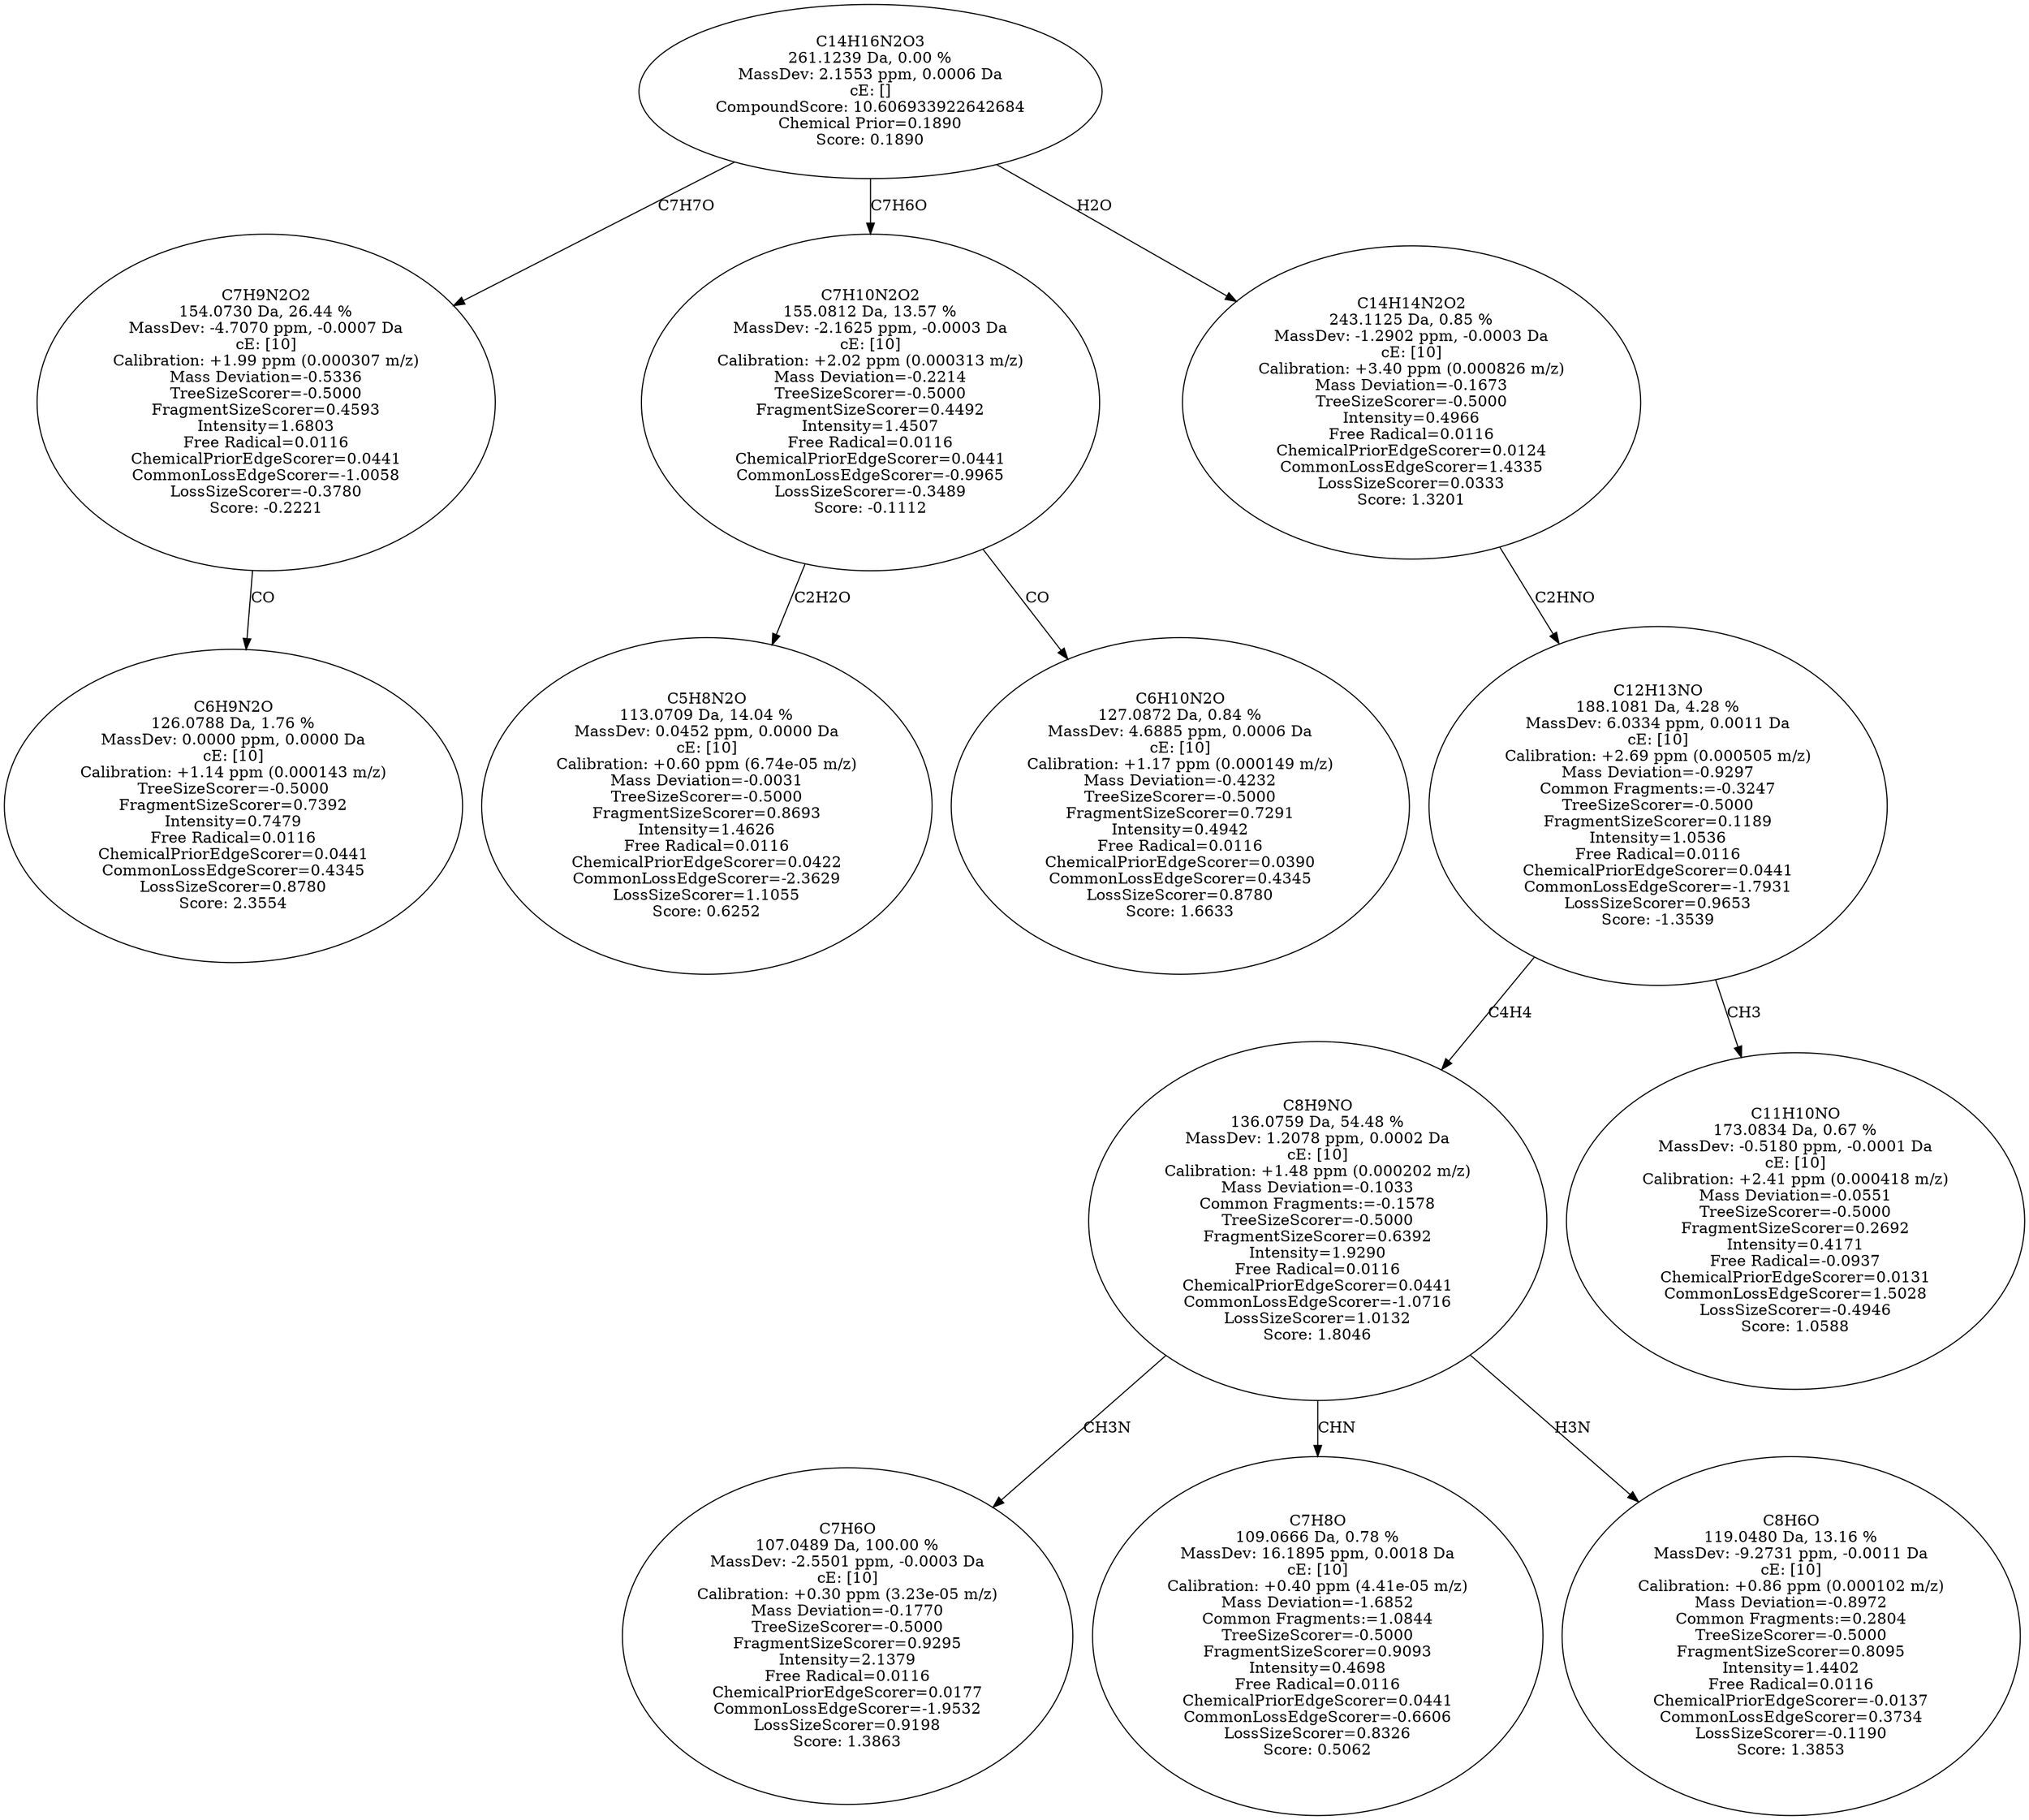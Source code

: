 strict digraph {
v1 [label="C6H9N2O\n126.0788 Da, 1.76 %\nMassDev: 0.0000 ppm, 0.0000 Da\ncE: [10]\nCalibration: +1.14 ppm (0.000143 m/z)\nTreeSizeScorer=-0.5000\nFragmentSizeScorer=0.7392\nIntensity=0.7479\nFree Radical=0.0116\nChemicalPriorEdgeScorer=0.0441\nCommonLossEdgeScorer=0.4345\nLossSizeScorer=0.8780\nScore: 2.3554"];
v2 [label="C7H9N2O2\n154.0730 Da, 26.44 %\nMassDev: -4.7070 ppm, -0.0007 Da\ncE: [10]\nCalibration: +1.99 ppm (0.000307 m/z)\nMass Deviation=-0.5336\nTreeSizeScorer=-0.5000\nFragmentSizeScorer=0.4593\nIntensity=1.6803\nFree Radical=0.0116\nChemicalPriorEdgeScorer=0.0441\nCommonLossEdgeScorer=-1.0058\nLossSizeScorer=-0.3780\nScore: -0.2221"];
v3 [label="C5H8N2O\n113.0709 Da, 14.04 %\nMassDev: 0.0452 ppm, 0.0000 Da\ncE: [10]\nCalibration: +0.60 ppm (6.74e-05 m/z)\nMass Deviation=-0.0031\nTreeSizeScorer=-0.5000\nFragmentSizeScorer=0.8693\nIntensity=1.4626\nFree Radical=0.0116\nChemicalPriorEdgeScorer=0.0422\nCommonLossEdgeScorer=-2.3629\nLossSizeScorer=1.1055\nScore: 0.6252"];
v4 [label="C6H10N2O\n127.0872 Da, 0.84 %\nMassDev: 4.6885 ppm, 0.0006 Da\ncE: [10]\nCalibration: +1.17 ppm (0.000149 m/z)\nMass Deviation=-0.4232\nTreeSizeScorer=-0.5000\nFragmentSizeScorer=0.7291\nIntensity=0.4942\nFree Radical=0.0116\nChemicalPriorEdgeScorer=0.0390\nCommonLossEdgeScorer=0.4345\nLossSizeScorer=0.8780\nScore: 1.6633"];
v5 [label="C7H10N2O2\n155.0812 Da, 13.57 %\nMassDev: -2.1625 ppm, -0.0003 Da\ncE: [10]\nCalibration: +2.02 ppm (0.000313 m/z)\nMass Deviation=-0.2214\nTreeSizeScorer=-0.5000\nFragmentSizeScorer=0.4492\nIntensity=1.4507\nFree Radical=0.0116\nChemicalPriorEdgeScorer=0.0441\nCommonLossEdgeScorer=-0.9965\nLossSizeScorer=-0.3489\nScore: -0.1112"];
v6 [label="C7H6O\n107.0489 Da, 100.00 %\nMassDev: -2.5501 ppm, -0.0003 Da\ncE: [10]\nCalibration: +0.30 ppm (3.23e-05 m/z)\nMass Deviation=-0.1770\nTreeSizeScorer=-0.5000\nFragmentSizeScorer=0.9295\nIntensity=2.1379\nFree Radical=0.0116\nChemicalPriorEdgeScorer=0.0177\nCommonLossEdgeScorer=-1.9532\nLossSizeScorer=0.9198\nScore: 1.3863"];
v7 [label="C7H8O\n109.0666 Da, 0.78 %\nMassDev: 16.1895 ppm, 0.0018 Da\ncE: [10]\nCalibration: +0.40 ppm (4.41e-05 m/z)\nMass Deviation=-1.6852\nCommon Fragments:=1.0844\nTreeSizeScorer=-0.5000\nFragmentSizeScorer=0.9093\nIntensity=0.4698\nFree Radical=0.0116\nChemicalPriorEdgeScorer=0.0441\nCommonLossEdgeScorer=-0.6606\nLossSizeScorer=0.8326\nScore: 0.5062"];
v8 [label="C8H6O\n119.0480 Da, 13.16 %\nMassDev: -9.2731 ppm, -0.0011 Da\ncE: [10]\nCalibration: +0.86 ppm (0.000102 m/z)\nMass Deviation=-0.8972\nCommon Fragments:=0.2804\nTreeSizeScorer=-0.5000\nFragmentSizeScorer=0.8095\nIntensity=1.4402\nFree Radical=0.0116\nChemicalPriorEdgeScorer=-0.0137\nCommonLossEdgeScorer=0.3734\nLossSizeScorer=-0.1190\nScore: 1.3853"];
v9 [label="C8H9NO\n136.0759 Da, 54.48 %\nMassDev: 1.2078 ppm, 0.0002 Da\ncE: [10]\nCalibration: +1.48 ppm (0.000202 m/z)\nMass Deviation=-0.1033\nCommon Fragments:=-0.1578\nTreeSizeScorer=-0.5000\nFragmentSizeScorer=0.6392\nIntensity=1.9290\nFree Radical=0.0116\nChemicalPriorEdgeScorer=0.0441\nCommonLossEdgeScorer=-1.0716\nLossSizeScorer=1.0132\nScore: 1.8046"];
v10 [label="C11H10NO\n173.0834 Da, 0.67 %\nMassDev: -0.5180 ppm, -0.0001 Da\ncE: [10]\nCalibration: +2.41 ppm (0.000418 m/z)\nMass Deviation=-0.0551\nTreeSizeScorer=-0.5000\nFragmentSizeScorer=0.2692\nIntensity=0.4171\nFree Radical=-0.0937\nChemicalPriorEdgeScorer=0.0131\nCommonLossEdgeScorer=1.5028\nLossSizeScorer=-0.4946\nScore: 1.0588"];
v11 [label="C12H13NO\n188.1081 Da, 4.28 %\nMassDev: 6.0334 ppm, 0.0011 Da\ncE: [10]\nCalibration: +2.69 ppm (0.000505 m/z)\nMass Deviation=-0.9297\nCommon Fragments:=-0.3247\nTreeSizeScorer=-0.5000\nFragmentSizeScorer=0.1189\nIntensity=1.0536\nFree Radical=0.0116\nChemicalPriorEdgeScorer=0.0441\nCommonLossEdgeScorer=-1.7931\nLossSizeScorer=0.9653\nScore: -1.3539"];
v12 [label="C14H14N2O2\n243.1125 Da, 0.85 %\nMassDev: -1.2902 ppm, -0.0003 Da\ncE: [10]\nCalibration: +3.40 ppm (0.000826 m/z)\nMass Deviation=-0.1673\nTreeSizeScorer=-0.5000\nIntensity=0.4966\nFree Radical=0.0116\nChemicalPriorEdgeScorer=0.0124\nCommonLossEdgeScorer=1.4335\nLossSizeScorer=0.0333\nScore: 1.3201"];
v13 [label="C14H16N2O3\n261.1239 Da, 0.00 %\nMassDev: 2.1553 ppm, 0.0006 Da\ncE: []\nCompoundScore: 10.606933922642684\nChemical Prior=0.1890\nScore: 0.1890"];
v2 -> v1 [label="CO"];
v13 -> v2 [label="C7H7O"];
v5 -> v3 [label="C2H2O"];
v5 -> v4 [label="CO"];
v13 -> v5 [label="C7H6O"];
v9 -> v6 [label="CH3N"];
v9 -> v7 [label="CHN"];
v9 -> v8 [label="H3N"];
v11 -> v9 [label="C4H4"];
v11 -> v10 [label="CH3"];
v12 -> v11 [label="C2HNO"];
v13 -> v12 [label="H2O"];
}